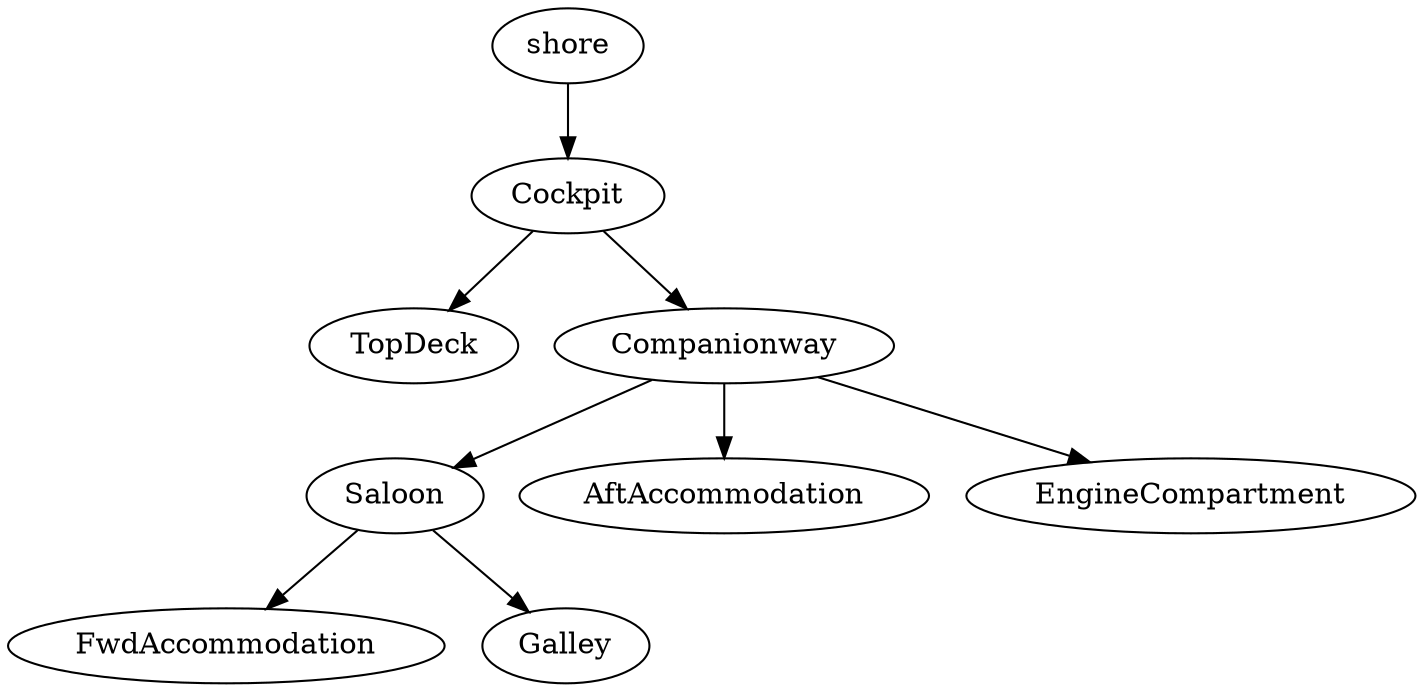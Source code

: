 
digraph namadgi_3 {

   shore -> Cockpit;
   Cockpit -> TopDeck;
   Cockpit -> Companionway;
   Companionway -> Saloon -> FwdAccommodation;
   Companionway -> AftAccommodation;
   Companionway -> EngineCompartment;
   Saloon -> Galley;
  
} 
